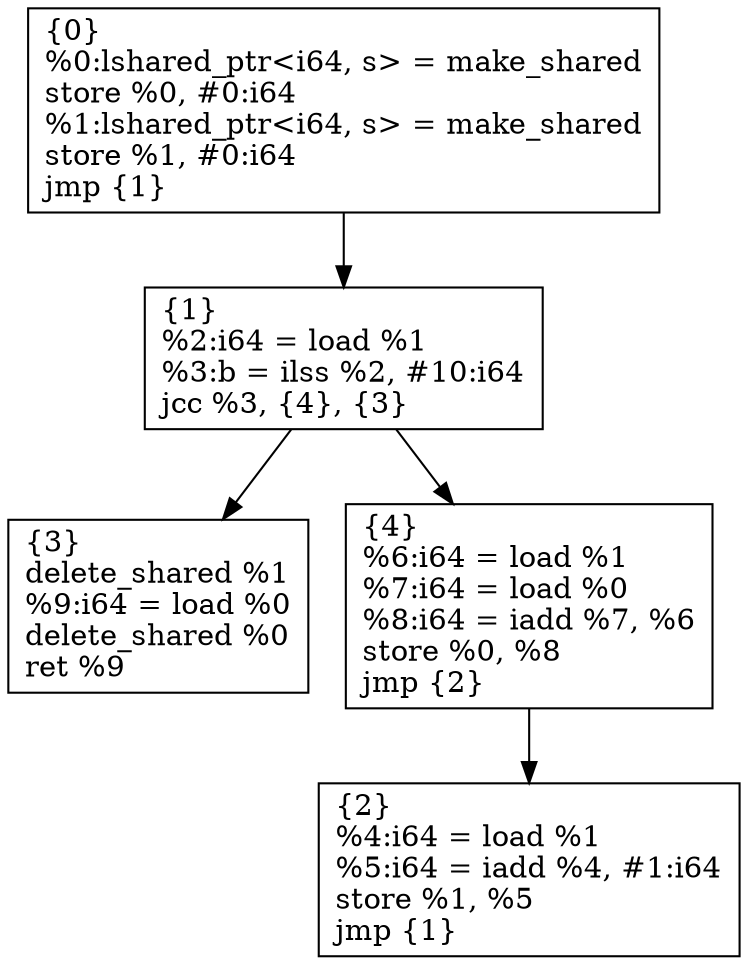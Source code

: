 digraph g {
	n0 [label = "{0}\l%0:lshared_ptr<i64, s> = make_shared\lstore %0, #0:i64\l%1:lshared_ptr<i64, s> = make_shared\lstore %1, #0:i64\ljmp {1}\l", fillcolor = "#ffffff" style = "filled", shape = box, labeljust = l];
	n1 [label = "{1}\l%2:i64 = load %1\l%3:b = ilss %2, #10:i64\ljcc %3, {4}, {3}\l", fillcolor = "#ffffff" style = "filled", shape = box, labeljust = l];
	n2 [label = "{2}\l%4:i64 = load %1\l%5:i64 = iadd %4, #1:i64\lstore %1, %5\ljmp {1}\l", fillcolor = "#ffffff" style = "filled", shape = box, labeljust = l];
	n3 [label = "{3}\ldelete_shared %1\l%9:i64 = load %0\ldelete_shared %0\lret %9\l", fillcolor = "#ffffff" style = "filled", shape = box, labeljust = l];
	n4 [label = "{4}\l%6:i64 = load %1\l%7:i64 = load %0\l%8:i64 = iadd %7, %6\lstore %0, %8\ljmp {2}\l", fillcolor = "#ffffff" style = "filled", shape = box, labeljust = l];
	n0->n1
	n1->n4
	n1->n3
	n4->n2
}
